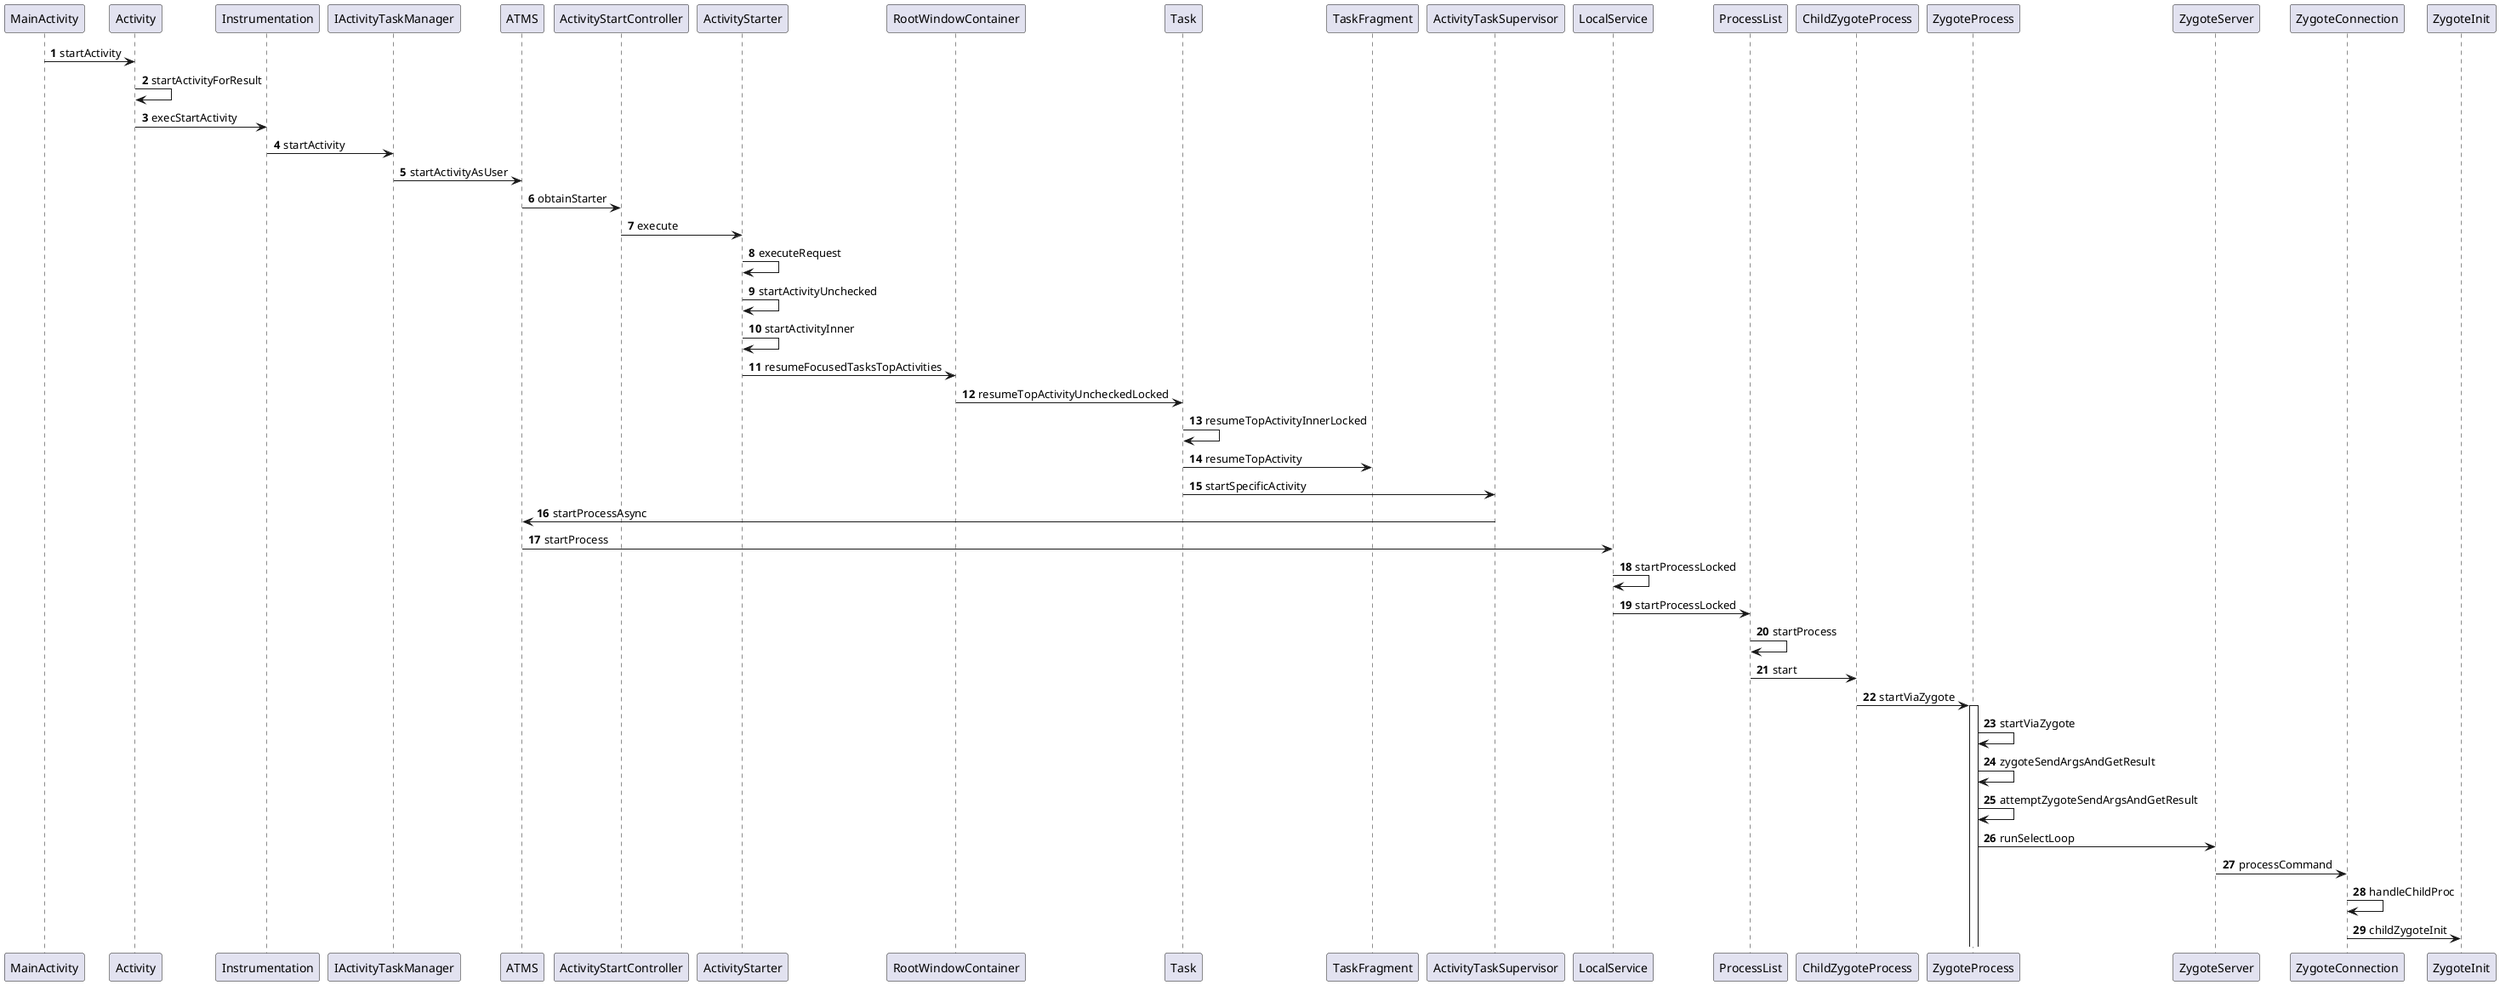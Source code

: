 @startuml
'https://plantuml.com/sequence-diagram

autonumber 1

MainActivity -> Activity:startActivity
Activity -> Activity: startActivityForResult
Activity -> Instrumentation:execStartActivity
Instrumentation -> IActivityTaskManager :startActivity
IActivityTaskManager -> ATMS: startActivityAsUser
ATMS -> ActivityStartController:obtainStarter
ActivityStartController -> ActivityStarter:execute
ActivityStarter -> ActivityStarter:executeRequest
ActivityStarter -> ActivityStarter:startActivityUnchecked
ActivityStarter -> ActivityStarter:startActivityInner
ActivityStarter -> RootWindowContainer:resumeFocusedTasksTopActivities
RootWindowContainer -> Task:resumeTopActivityUncheckedLocked
Task -> Task:resumeTopActivityInnerLocked
Task -> TaskFragment:resumeTopActivity
Task -> ActivityTaskSupervisor:startSpecificActivity
ActivityTaskSupervisor -> ATMS:startProcessAsync
ATMS -> LocalService:startProcess
LocalService -> LocalService:startProcessLocked
LocalService -> ProcessList:startProcessLocked
ProcessList -> ProcessList:startProcess
ProcessList -> ChildZygoteProcess:start
ChildZygoteProcess -> ZygoteProcess:startViaZygote
activate ZygoteProcess
ZygoteProcess -> ZygoteProcess:startViaZygote
ZygoteProcess -> ZygoteProcess:zygoteSendArgsAndGetResult
ZygoteProcess -> ZygoteProcess: attemptZygoteSendArgsAndGetResult
ZygoteProcess -> ZygoteServer:runSelectLoop
ZygoteServer -> ZygoteConnection:processCommand
ZygoteConnection -> ZygoteConnection:handleChildProc
ZygoteConnection -> ZygoteInit:childZygoteInit


@enduml